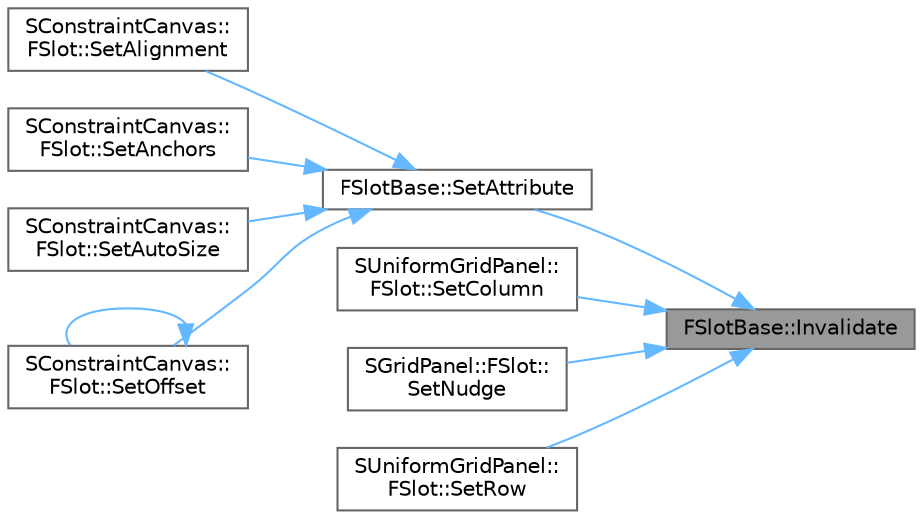 digraph "FSlotBase::Invalidate"
{
 // INTERACTIVE_SVG=YES
 // LATEX_PDF_SIZE
  bgcolor="transparent";
  edge [fontname=Helvetica,fontsize=10,labelfontname=Helvetica,labelfontsize=10];
  node [fontname=Helvetica,fontsize=10,shape=box,height=0.2,width=0.4];
  rankdir="RL";
  Node1 [id="Node000001",label="FSlotBase::Invalidate",height=0.2,width=0.4,color="gray40", fillcolor="grey60", style="filled", fontcolor="black",tooltip="Invalidate the widget's owner."];
  Node1 -> Node2 [id="edge1_Node000001_Node000002",dir="back",color="steelblue1",style="solid",tooltip=" "];
  Node2 [id="Node000002",label="FSlotBase::SetAttribute",height=0.2,width=0.4,color="grey40", fillcolor="white", style="filled",URL="$dd/d98/classFSlotBase.html#a672602316f4e14324ad7f00c6615da6a",tooltip="Performs the attribute assignment and invalidates the widget minimally based on what actually changed..."];
  Node2 -> Node3 [id="edge2_Node000002_Node000003",dir="back",color="steelblue1",style="solid",tooltip=" "];
  Node3 [id="Node000003",label="SConstraintCanvas::\lFSlot::SetAlignment",height=0.2,width=0.4,color="grey40", fillcolor="white", style="filled",URL="$df/dd8/classSConstraintCanvas_1_1FSlot.html#a6ccb0b382a2f90ecec8d9e996aef0522",tooltip=" "];
  Node2 -> Node4 [id="edge3_Node000002_Node000004",dir="back",color="steelblue1",style="solid",tooltip=" "];
  Node4 [id="Node000004",label="SConstraintCanvas::\lFSlot::SetAnchors",height=0.2,width=0.4,color="grey40", fillcolor="white", style="filled",URL="$df/dd8/classSConstraintCanvas_1_1FSlot.html#a8abf95f45b45f55a7953a15847febf40",tooltip=" "];
  Node2 -> Node5 [id="edge4_Node000002_Node000005",dir="back",color="steelblue1",style="solid",tooltip=" "];
  Node5 [id="Node000005",label="SConstraintCanvas::\lFSlot::SetAutoSize",height=0.2,width=0.4,color="grey40", fillcolor="white", style="filled",URL="$df/dd8/classSConstraintCanvas_1_1FSlot.html#a8e2908caf100441af26ca2266328b9bb",tooltip=" "];
  Node2 -> Node6 [id="edge5_Node000002_Node000006",dir="back",color="steelblue1",style="solid",tooltip=" "];
  Node6 [id="Node000006",label="SConstraintCanvas::\lFSlot::SetOffset",height=0.2,width=0.4,color="grey40", fillcolor="white", style="filled",URL="$df/dd8/classSConstraintCanvas_1_1FSlot.html#afa3dbf7504379c80bda1fd113c7cefee",tooltip=" "];
  Node6 -> Node6 [id="edge6_Node000006_Node000006",dir="back",color="steelblue1",style="solid",tooltip=" "];
  Node1 -> Node7 [id="edge7_Node000001_Node000007",dir="back",color="steelblue1",style="solid",tooltip=" "];
  Node7 [id="Node000007",label="SUniformGridPanel::\lFSlot::SetColumn",height=0.2,width=0.4,color="grey40", fillcolor="white", style="filled",URL="$dc/d9c/structSUniformGridPanel_1_1FSlot.html#a70c62dc5ba2a03424e4e5df791b95edf",tooltip=" "];
  Node1 -> Node8 [id="edge8_Node000001_Node000008",dir="back",color="steelblue1",style="solid",tooltip=" "];
  Node8 [id="Node000008",label="SGridPanel::FSlot::\lSetNudge",height=0.2,width=0.4,color="grey40", fillcolor="white", style="filled",URL="$d7/d65/classSGridPanel_1_1FSlot.html#ae9a40adf0c8f5c5e0ad6afb3eec2e10c",tooltip=" "];
  Node1 -> Node9 [id="edge9_Node000001_Node000009",dir="back",color="steelblue1",style="solid",tooltip=" "];
  Node9 [id="Node000009",label="SUniformGridPanel::\lFSlot::SetRow",height=0.2,width=0.4,color="grey40", fillcolor="white", style="filled",URL="$dc/d9c/structSUniformGridPanel_1_1FSlot.html#a6271eb1bd9261f97151c58e239486a3a",tooltip=" "];
}
